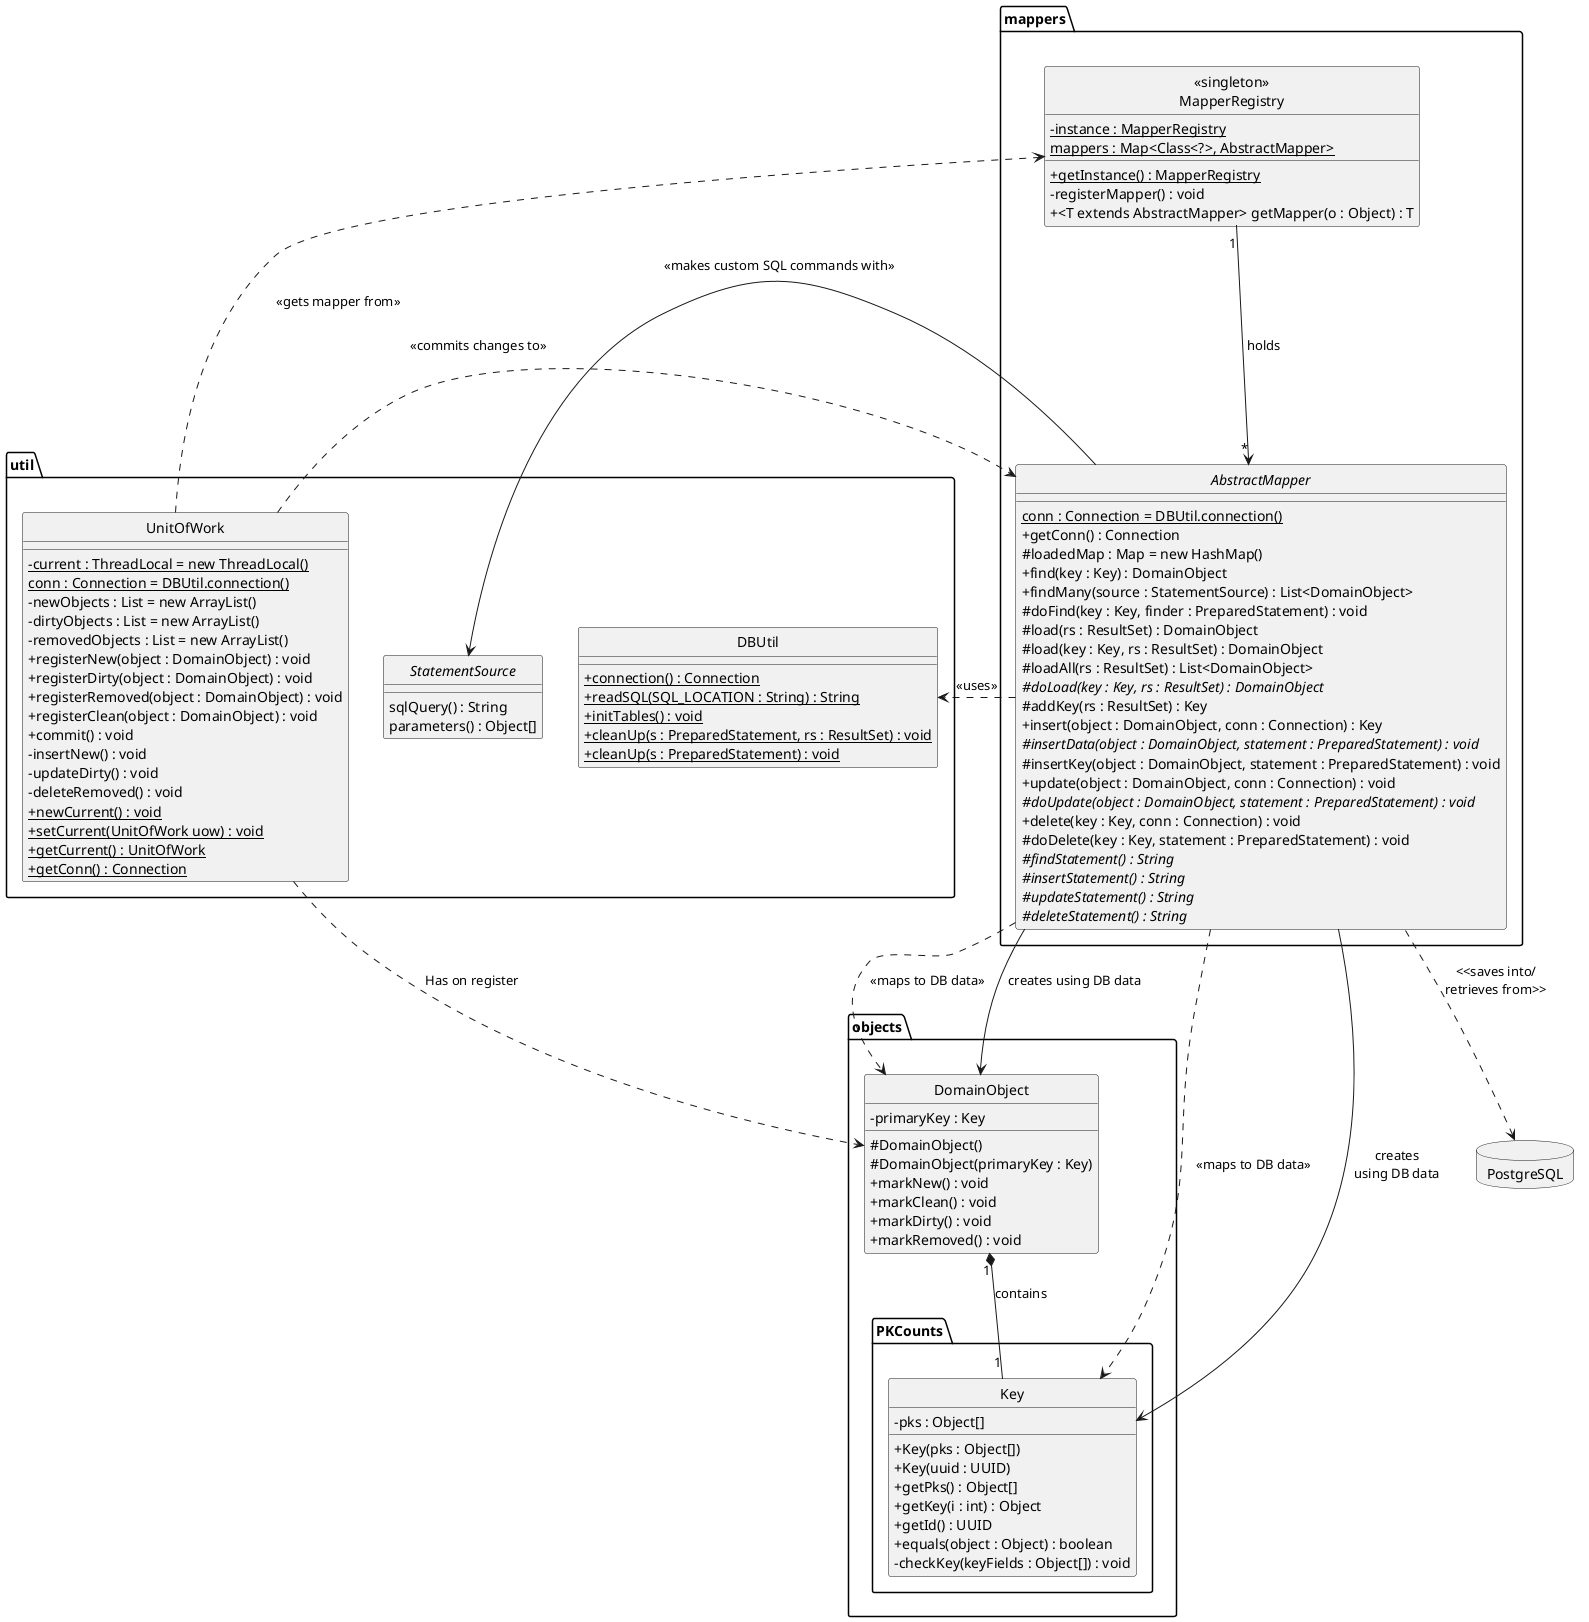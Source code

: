 @startuml
hide circle
allowmixing
skinparam classAttributeIconSize 0

' util
class util.DBUtil {
  + {static} connection() : Connection
  + {static} readSQL(SQL_LOCATION : String) : String
  + {static} initTables() : void
  + {static} cleanUp(s : PreparedStatement, rs : ResultSet) : void
  + {static} cleanUp(s : PreparedStatement) : void
}
interface util.StatementSource {
  sqlQuery() : String 
  parameters() : Object[]
}
class util.UnitOfWork {
  - {static} current : ThreadLocal = new ThreadLocal()
  {static} conn : Connection = DBUtil.connection()
  - newObjects : List = new ArrayList()
  - dirtyObjects : List = new ArrayList()
  - removedObjects : List = new ArrayList()
  + registerNew(object : DomainObject) : void
  + registerDirty(object : DomainObject) : void
  + registerRemoved(object : DomainObject) : void
  + registerClean(object : DomainObject) : void
  + commit() : void
  - insertNew() : void
  - updateDirty() : void
  - deleteRemoved() : void
  + {static} newCurrent() : void
  + {static} setCurrent(UnitOfWork uow) : void
  + {static} getCurrent() : UnitOfWork
  + {static} getConn() : Connection
}

' mappers
abstract mappers.AbstractMapper {
  {static} conn : Connection = DBUtil.connection()
  + getConn() : Connection
  # loadedMap : Map = new HashMap()
  + find(key : Key) : DomainObject
  + findMany(source : StatementSource) : List<DomainObject> 
  # doFind(key : Key, finder : PreparedStatement) : void
  # load(rs : ResultSet) : DomainObject
  # load(key : Key, rs : ResultSet) : DomainObject
  # loadAll(rs : ResultSet) : List<DomainObject> 
  {abstract} # doLoad(key : Key, rs : ResultSet) : DomainObject
  # addKey(rs : ResultSet) : Key
  + insert(object : DomainObject, conn : Connection) : Key
  {abstract} # insertData(object : DomainObject, statement : PreparedStatement) : void
  # insertKey(object : DomainObject, statement : PreparedStatement) : void
  + update(object : DomainObject, conn : Connection) : void
  {abstract} # doUpdate(object : DomainObject, statement : PreparedStatement) : void
  + delete(key : Key, conn : Connection) : void
  # doDelete(key : Key, statement : PreparedStatement) : void
  {abstract} # findStatement() : String
  {abstract} # insertStatement() : String
  {abstract} # updateStatement() : String
  {abstract} # deleteStatement() : String
}
class "mappers.<<singleton>>\nMapperRegistry" {
  - {static} instance : MapperRegistry
  {static} mappers : Map<Class<?>, AbstractMapper>
  + {static} getInstance() : MapperRegistry
  - registerMapper() : void
  + <T extends AbstractMapper> getMapper(o : Object) : T
}

' objects
class objects.PKCounts.Key {
  - pks : Object[]
  + Key(pks : Object[])
  + Key(uuid : UUID)
  + getPks() : Object[]
  + getKey(i : int) : Object
  + getId() : UUID
  + equals(object : Object) : boolean
  - checkKey(keyFields : Object[]) : void
}
class objects.DomainObject {
  - primaryKey : Key
  # DomainObject()
  # DomainObject(primaryKey : Key)
  + markNew() : void
  + markClean() : void
  + markDirty() : void
  + markRemoved() : void
}
objects.DomainObject "1" *-- "1" objects.PKCounts.Key : contains

database PostgreSQL

"mappers.<<singleton>>\nMapperRegistry" "1"-->"*" mappers.AbstractMapper : holds
util.UnitOfWork ..> "mappers.<<singleton>>\nMapperRegistry" : "<<gets mapper from>>\n\n\n\n\n"
util.UnitOfWork ..> mappers.AbstractMapper : <<commits changes to>>
util.UnitOfWork ..> objects.DomainObject : Has on register
mappers.AbstractMapper ..> util.DBUtil : <<uses>>
mappers.AbstractMapper ..> PostgreSQL : "<<saves into/\nretrieves from>>"
mappers.AbstractMapper ..> objects.PKCounts.Key : <<maps to DB data>>
mappers.AbstractMapper --> objects.PKCounts.Key : "creates\nusing DB data"
mappers.AbstractMapper --> objects.DomainObject : creates using DB data
mappers.AbstractMapper ..> objects.DomainObject : <<maps to DB data>>
mappers.AbstractMapper --> util.StatementSource : "<<makes custom SQL commands with>>\n\n\n\n\n\n\n\n\n"

@enduml